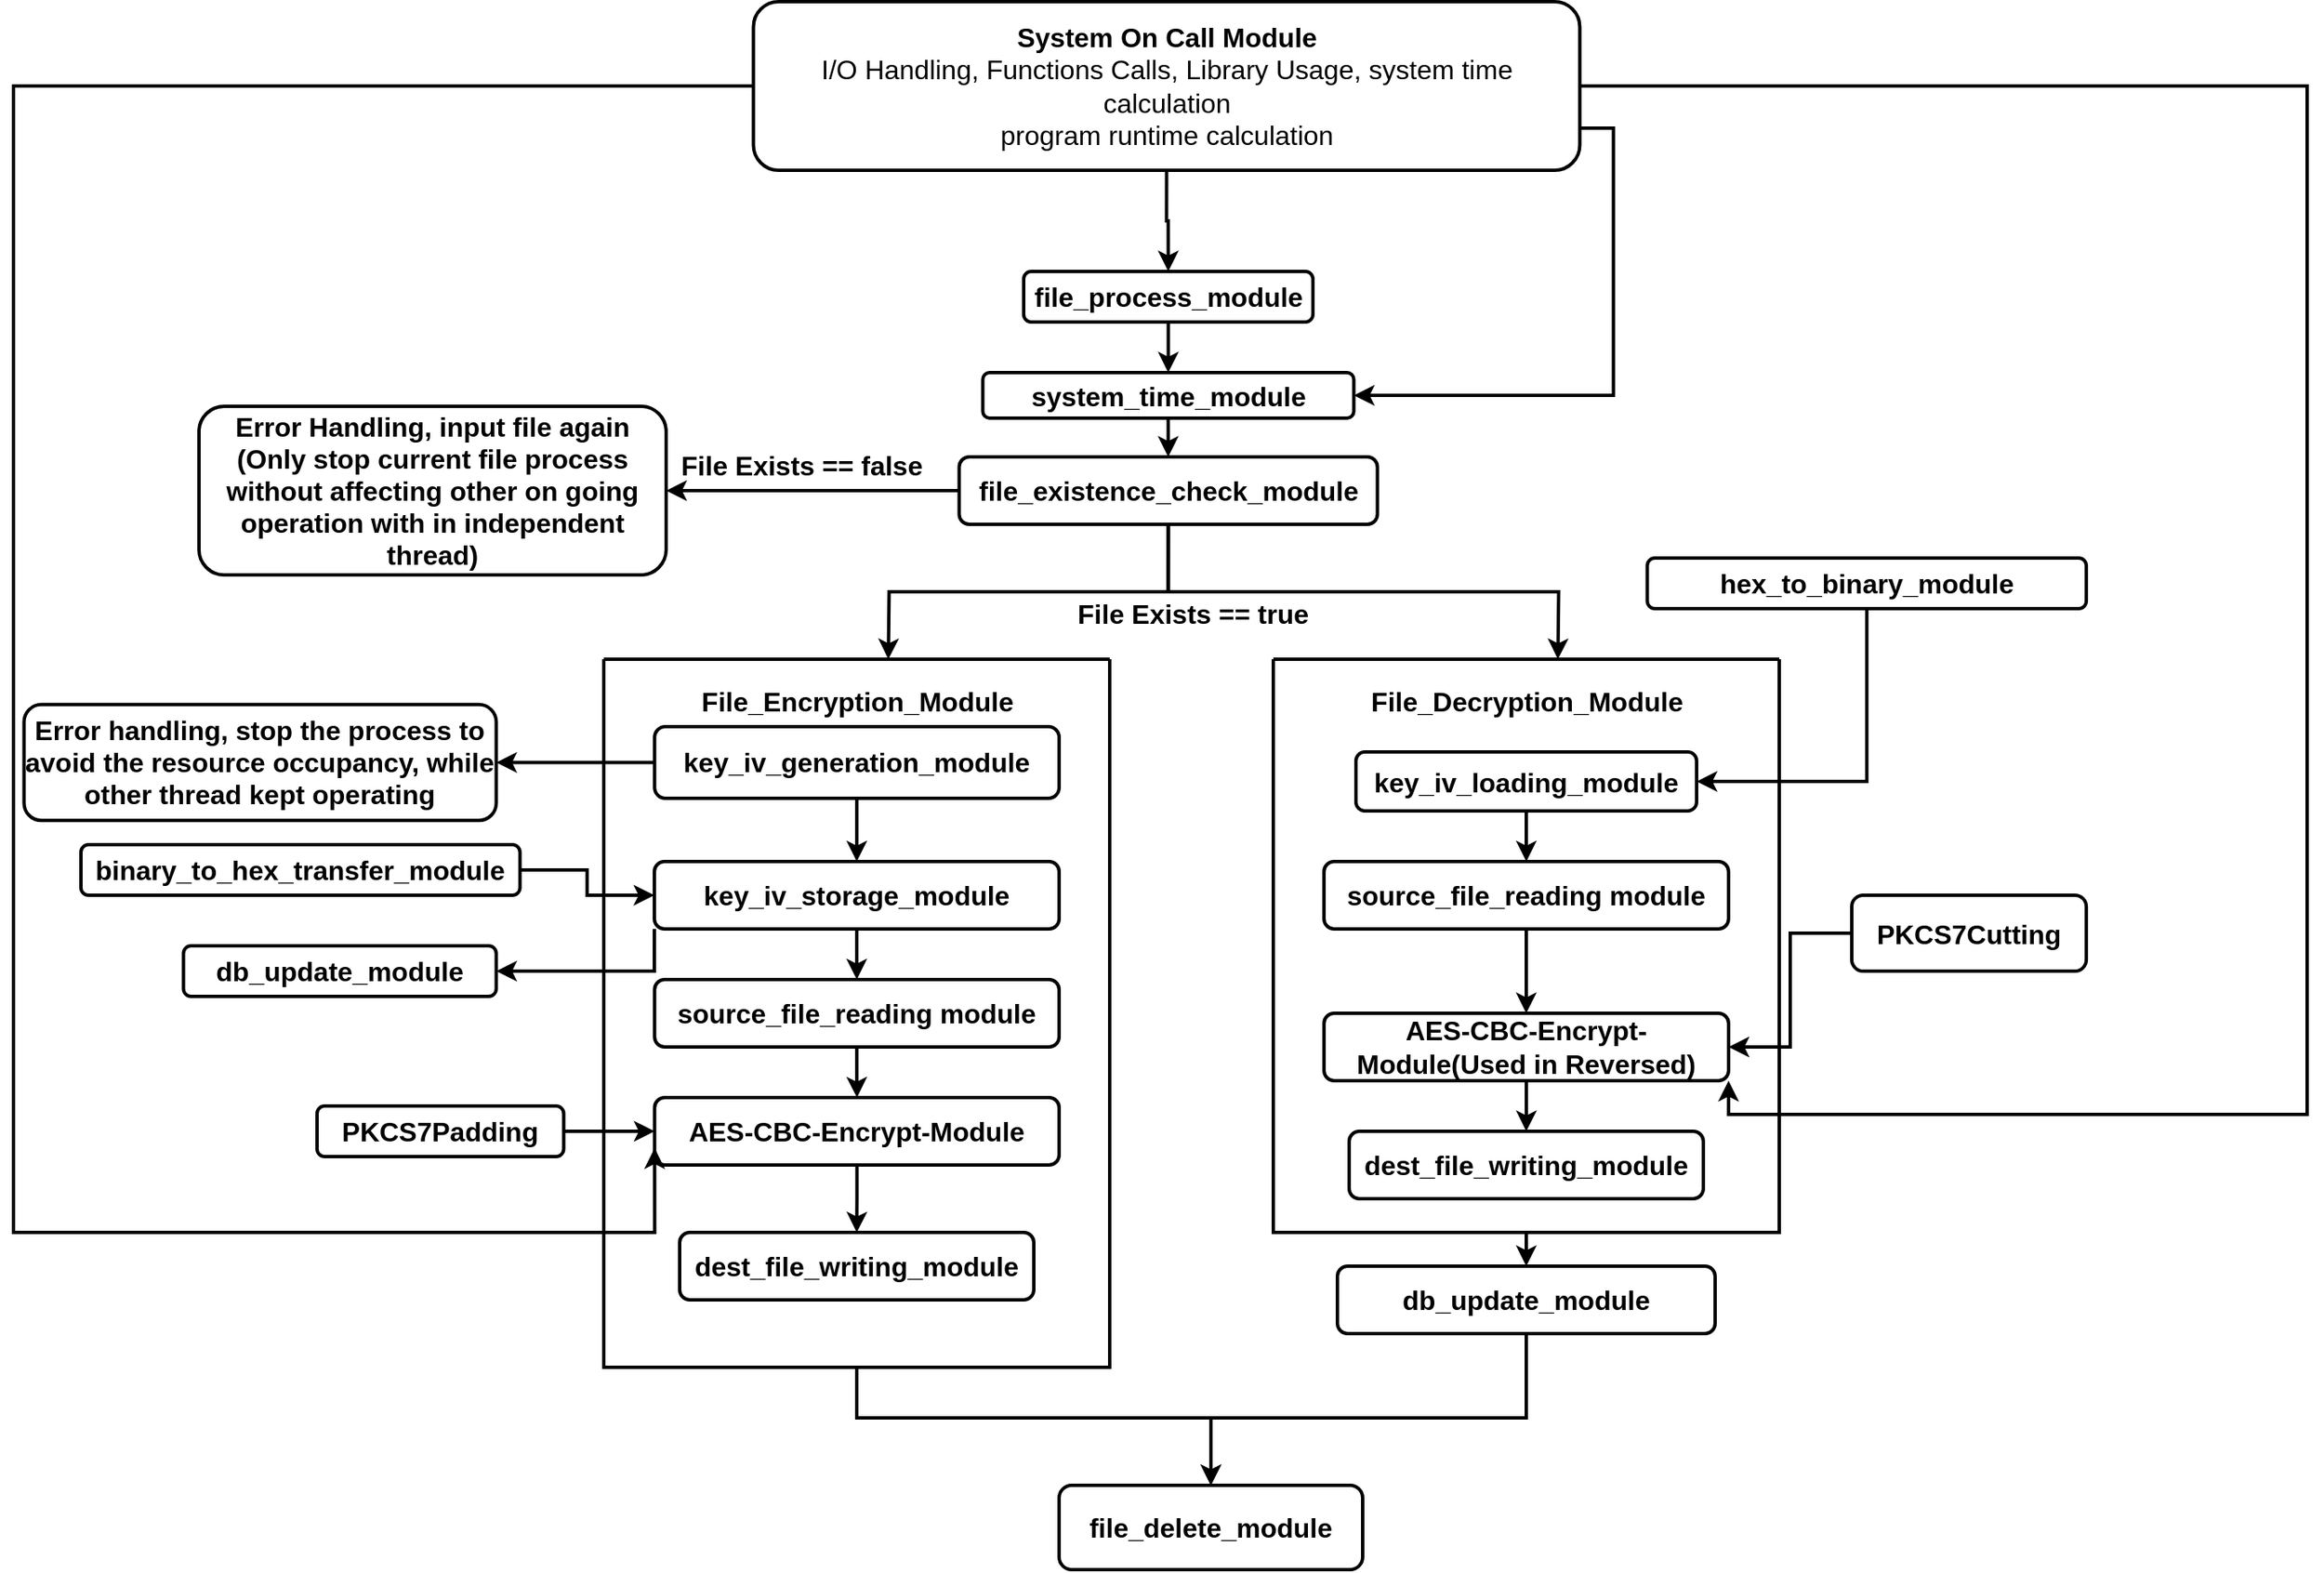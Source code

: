 <mxfile version="24.4.0" type="device">
  <diagram name="Page-1" id="SkiD1veTYQkA2GfiZyOJ">
    <mxGraphModel dx="3592" dy="998" grid="1" gridSize="10" guides="1" tooltips="1" connect="1" arrows="1" fold="1" page="1" pageScale="1" pageWidth="827" pageHeight="1169" math="0" shadow="0">
      <root>
        <mxCell id="0" />
        <mxCell id="1" parent="0" />
        <mxCell id="Aj4SEs11_BFHthxMdSN--43" style="edgeStyle=orthogonalEdgeStyle;rounded=0;orthogonalLoop=1;jettySize=auto;html=1;exitX=1;exitY=0.5;exitDx=0;exitDy=0;entryX=0;entryY=0.5;entryDx=0;entryDy=0;strokeWidth=2;" parent="1" source="Aj4SEs11_BFHthxMdSN--2" target="Aj4SEs11_BFHthxMdSN--5" edge="1">
          <mxGeometry relative="1" as="geometry" />
        </mxCell>
        <mxCell id="Aj4SEs11_BFHthxMdSN--2" value="binary_to_hex_transfer_module" style="rounded=1;whiteSpace=wrap;html=1;fontSize=16;fontStyle=1;strokeWidth=2;" parent="1" vertex="1">
          <mxGeometry x="-1040.0" y="640" width="260.32" height="30" as="geometry" />
        </mxCell>
        <mxCell id="Aj4SEs11_BFHthxMdSN--77" style="edgeStyle=orthogonalEdgeStyle;rounded=0;orthogonalLoop=1;jettySize=auto;html=1;exitX=0.5;exitY=1;exitDx=0;exitDy=0;entryX=0.5;entryY=0;entryDx=0;entryDy=0;strokeWidth=2;" parent="1" source="Aj4SEs11_BFHthxMdSN--9" target="Aj4SEs11_BFHthxMdSN--13" edge="1">
          <mxGeometry relative="1" as="geometry">
            <Array as="points">
              <mxPoint x="-183" y="980" />
              <mxPoint x="-370" y="980" />
            </Array>
          </mxGeometry>
        </mxCell>
        <mxCell id="Aj4SEs11_BFHthxMdSN--9" value="db_update_module" style="rounded=1;whiteSpace=wrap;html=1;fontSize=16;fontStyle=1;strokeWidth=2;" parent="1" vertex="1">
          <mxGeometry x="-294.97" y="890" width="223.94" height="40" as="geometry" />
        </mxCell>
        <mxCell id="Aj4SEs11_BFHthxMdSN--30" style="edgeStyle=orthogonalEdgeStyle;rounded=0;orthogonalLoop=1;jettySize=auto;html=1;entryX=1;entryY=0.5;entryDx=0;entryDy=0;fontSize=16;fontStyle=1;strokeWidth=2;" parent="1" source="Aj4SEs11_BFHthxMdSN--11" target="Aj4SEs11_BFHthxMdSN--31" edge="1">
          <mxGeometry relative="1" as="geometry">
            <mxPoint x="-591.26" y="450" as="targetPoint" />
          </mxGeometry>
        </mxCell>
        <mxCell id="Aj4SEs11_BFHthxMdSN--32" style="edgeStyle=orthogonalEdgeStyle;rounded=0;orthogonalLoop=1;jettySize=auto;html=1;exitX=0.5;exitY=1;exitDx=0;exitDy=0;entryX=0.5;entryY=0;entryDx=0;entryDy=0;fontSize=16;fontStyle=1;strokeWidth=2;" parent="1" source="Aj4SEs11_BFHthxMdSN--11" edge="1">
          <mxGeometry relative="1" as="geometry">
            <mxPoint x="-561.26" y="530" as="targetPoint" />
          </mxGeometry>
        </mxCell>
        <mxCell id="Aj4SEs11_BFHthxMdSN--60" style="edgeStyle=orthogonalEdgeStyle;rounded=0;orthogonalLoop=1;jettySize=auto;html=1;exitX=0.5;exitY=1;exitDx=0;exitDy=0;entryX=0.5;entryY=0;entryDx=0;entryDy=0;strokeWidth=2;" parent="1" source="Aj4SEs11_BFHthxMdSN--11" edge="1">
          <mxGeometry relative="1" as="geometry">
            <mxPoint x="-164.26" y="530" as="targetPoint" />
          </mxGeometry>
        </mxCell>
        <mxCell id="Aj4SEs11_BFHthxMdSN--11" value="file_existence_check_module" style="rounded=1;whiteSpace=wrap;html=1;fontSize=16;fontStyle=1;strokeWidth=2;" parent="1" vertex="1">
          <mxGeometry x="-519.26" y="410" width="248" height="40" as="geometry" />
        </mxCell>
        <mxCell id="Aj4SEs11_BFHthxMdSN--13" value="file_delete_module" style="rounded=1;whiteSpace=wrap;html=1;fontSize=16;fontStyle=1;strokeWidth=2;" parent="1" vertex="1">
          <mxGeometry x="-460" y="1020" width="180" height="50" as="geometry" />
        </mxCell>
        <mxCell id="Aj4SEs11_BFHthxMdSN--42" style="edgeStyle=orthogonalEdgeStyle;rounded=0;orthogonalLoop=1;jettySize=auto;html=1;exitX=1;exitY=0.5;exitDx=0;exitDy=0;entryX=0;entryY=0.5;entryDx=0;entryDy=0;strokeWidth=2;" parent="1" source="Aj4SEs11_BFHthxMdSN--14" target="Aj4SEs11_BFHthxMdSN--40" edge="1">
          <mxGeometry relative="1" as="geometry" />
        </mxCell>
        <mxCell id="Aj4SEs11_BFHthxMdSN--14" value="PKCS7Padding" style="rounded=1;whiteSpace=wrap;html=1;fontSize=16;fontStyle=1;strokeWidth=2;" parent="1" vertex="1">
          <mxGeometry x="-900" y="795" width="146.25" height="30" as="geometry" />
        </mxCell>
        <mxCell id="Aj4SEs11_BFHthxMdSN--71" style="edgeStyle=orthogonalEdgeStyle;rounded=0;orthogonalLoop=1;jettySize=auto;html=1;exitX=0;exitY=0.5;exitDx=0;exitDy=0;entryX=1;entryY=0.5;entryDx=0;entryDy=0;strokeWidth=2;" parent="1" source="Aj4SEs11_BFHthxMdSN--15" target="Aj4SEs11_BFHthxMdSN--67" edge="1">
          <mxGeometry relative="1" as="geometry" />
        </mxCell>
        <mxCell id="Aj4SEs11_BFHthxMdSN--15" value="PKCS7Cutting" style="rounded=1;whiteSpace=wrap;html=1;fontSize=16;fontStyle=1;strokeWidth=2;" parent="1" vertex="1">
          <mxGeometry x="10" y="670" width="139.06" height="45" as="geometry" />
        </mxCell>
        <mxCell id="Aj4SEs11_BFHthxMdSN--23" value="" style="edgeStyle=orthogonalEdgeStyle;rounded=0;orthogonalLoop=1;jettySize=auto;html=1;fontSize=16;fontStyle=1;strokeWidth=2;" parent="1" source="Aj4SEs11_BFHthxMdSN--20" target="Aj4SEs11_BFHthxMdSN--22" edge="1">
          <mxGeometry relative="1" as="geometry" />
        </mxCell>
        <mxCell id="Aj4SEs11_BFHthxMdSN--20" value="file_process_module" style="rounded=1;whiteSpace=wrap;html=1;fontSize=16;fontStyle=1;strokeWidth=2;" parent="1" vertex="1">
          <mxGeometry x="-481.01" y="300" width="171.5" height="30" as="geometry" />
        </mxCell>
        <mxCell id="Aj4SEs11_BFHthxMdSN--29" value="" style="edgeStyle=orthogonalEdgeStyle;rounded=0;orthogonalLoop=1;jettySize=auto;html=1;fontSize=16;fontStyle=1;strokeWidth=2;" parent="1" source="Aj4SEs11_BFHthxMdSN--22" target="Aj4SEs11_BFHthxMdSN--11" edge="1">
          <mxGeometry relative="1" as="geometry" />
        </mxCell>
        <mxCell id="Aj4SEs11_BFHthxMdSN--22" value="system_time_module" style="rounded=1;whiteSpace=wrap;html=1;fontSize=16;fontStyle=1;strokeWidth=2;" parent="1" vertex="1">
          <mxGeometry x="-505.26" y="360" width="220" height="27" as="geometry" />
        </mxCell>
        <mxCell id="Aj4SEs11_BFHthxMdSN--78" style="edgeStyle=orthogonalEdgeStyle;rounded=0;orthogonalLoop=1;jettySize=auto;html=1;exitX=0.5;exitY=1;exitDx=0;exitDy=0;entryX=0.5;entryY=0;entryDx=0;entryDy=0;strokeWidth=2;" parent="1" source="Aj4SEs11_BFHthxMdSN--26" target="Aj4SEs11_BFHthxMdSN--13" edge="1">
          <mxGeometry relative="1" as="geometry">
            <Array as="points">
              <mxPoint x="-580" y="980" />
              <mxPoint x="-370" y="980" />
            </Array>
          </mxGeometry>
        </mxCell>
        <mxCell id="Aj4SEs11_BFHthxMdSN--26" value="" style="swimlane;startSize=0;fontSize=16;fontStyle=1;strokeWidth=2;" parent="1" vertex="1">
          <mxGeometry x="-730" y="530" width="300" height="420" as="geometry" />
        </mxCell>
        <mxCell id="Aj4SEs11_BFHthxMdSN--35" value="" style="edgeStyle=orthogonalEdgeStyle;rounded=0;orthogonalLoop=1;jettySize=auto;html=1;strokeWidth=2;" parent="Aj4SEs11_BFHthxMdSN--26" source="Aj4SEs11_BFHthxMdSN--4" target="Aj4SEs11_BFHthxMdSN--5" edge="1">
          <mxGeometry relative="1" as="geometry" />
        </mxCell>
        <mxCell id="Aj4SEs11_BFHthxMdSN--4" value="key_iv_generation_module" style="rounded=1;whiteSpace=wrap;html=1;fontSize=16;fontStyle=1;strokeWidth=2;" parent="Aj4SEs11_BFHthxMdSN--26" vertex="1">
          <mxGeometry x="30.14" y="40" width="239.87" height="42.5" as="geometry" />
        </mxCell>
        <mxCell id="Aj4SEs11_BFHthxMdSN--39" value="" style="edgeStyle=orthogonalEdgeStyle;rounded=0;orthogonalLoop=1;jettySize=auto;html=1;strokeWidth=2;" parent="Aj4SEs11_BFHthxMdSN--26" source="Aj4SEs11_BFHthxMdSN--5" target="Aj4SEs11_BFHthxMdSN--7" edge="1">
          <mxGeometry relative="1" as="geometry" />
        </mxCell>
        <mxCell id="Aj4SEs11_BFHthxMdSN--5" value="key_iv_storage_module" style="rounded=1;whiteSpace=wrap;html=1;fontSize=16;fontStyle=1;strokeWidth=2;" parent="Aj4SEs11_BFHthxMdSN--26" vertex="1">
          <mxGeometry x="30.01" y="120" width="240" height="40" as="geometry" />
        </mxCell>
        <mxCell id="Aj4SEs11_BFHthxMdSN--34" value="File_Encryption_Module" style="text;html=1;align=center;verticalAlign=middle;resizable=0;points=[];autosize=1;strokeColor=none;fillColor=none;fontSize=16;fontStyle=1;strokeWidth=2;" parent="Aj4SEs11_BFHthxMdSN--26" vertex="1">
          <mxGeometry x="55.08" y="10" width="190" height="30" as="geometry" />
        </mxCell>
        <mxCell id="Aj4SEs11_BFHthxMdSN--41" value="" style="edgeStyle=orthogonalEdgeStyle;rounded=0;orthogonalLoop=1;jettySize=auto;html=1;strokeWidth=2;" parent="Aj4SEs11_BFHthxMdSN--26" source="Aj4SEs11_BFHthxMdSN--7" target="Aj4SEs11_BFHthxMdSN--40" edge="1">
          <mxGeometry relative="1" as="geometry" />
        </mxCell>
        <mxCell id="Aj4SEs11_BFHthxMdSN--7" value="source_file_reading module" style="rounded=1;whiteSpace=wrap;html=1;fontSize=16;fontStyle=1;strokeWidth=2;" parent="Aj4SEs11_BFHthxMdSN--26" vertex="1">
          <mxGeometry x="30.14" y="190" width="239.86" height="40" as="geometry" />
        </mxCell>
        <mxCell id="Aj4SEs11_BFHthxMdSN--44" value="" style="edgeStyle=orthogonalEdgeStyle;rounded=0;orthogonalLoop=1;jettySize=auto;html=1;strokeWidth=2;" parent="Aj4SEs11_BFHthxMdSN--26" source="Aj4SEs11_BFHthxMdSN--40" target="Aj4SEs11_BFHthxMdSN--10" edge="1">
          <mxGeometry relative="1" as="geometry" />
        </mxCell>
        <mxCell id="Aj4SEs11_BFHthxMdSN--40" value="AES-CBC-Encrypt-Module" style="rounded=1;whiteSpace=wrap;html=1;fontSize=16;fontStyle=1;strokeWidth=2;" parent="Aj4SEs11_BFHthxMdSN--26" vertex="1">
          <mxGeometry x="30.15" y="260" width="239.86" height="40" as="geometry" />
        </mxCell>
        <mxCell id="Aj4SEs11_BFHthxMdSN--10" value="dest_file_writing_module" style="rounded=1;whiteSpace=wrap;html=1;fontSize=16;fontStyle=1;strokeWidth=2;" parent="Aj4SEs11_BFHthxMdSN--26" vertex="1">
          <mxGeometry x="45" y="340" width="210" height="40" as="geometry" />
        </mxCell>
        <mxCell id="Aj4SEs11_BFHthxMdSN--31" value="Error Handling, input file again (Only stop current file process without affecting other on going operation with in independent thread)" style="rounded=1;whiteSpace=wrap;html=1;fontSize=16;fontStyle=1;strokeWidth=2;" parent="1" vertex="1">
          <mxGeometry x="-970.01" y="380" width="277" height="100" as="geometry" />
        </mxCell>
        <mxCell id="Aj4SEs11_BFHthxMdSN--36" value="&lt;b&gt;&lt;font style=&quot;font-size: 16px;&quot;&gt;File Exists == false&lt;/font&gt;&lt;/b&gt;" style="text;html=1;align=center;verticalAlign=middle;resizable=0;points=[];autosize=1;strokeColor=none;fillColor=none;strokeWidth=2;" parent="1" vertex="1">
          <mxGeometry x="-698.01" y="400" width="170" height="30" as="geometry" />
        </mxCell>
        <mxCell id="Aj4SEs11_BFHthxMdSN--37" value="&lt;b&gt;&lt;font style=&quot;font-size: 16px;&quot;&gt;File Exists == true&lt;/font&gt;&lt;/b&gt;" style="text;html=1;align=center;verticalAlign=middle;resizable=0;points=[];autosize=1;strokeColor=none;fillColor=none;strokeWidth=2;" parent="1" vertex="1">
          <mxGeometry x="-461.26" y="488" width="160" height="30" as="geometry" />
        </mxCell>
        <mxCell id="Aj4SEs11_BFHthxMdSN--46" value="Error handling, stop the process to avoid the resource occupancy, while other thread kept operating" style="rounded=1;whiteSpace=wrap;html=1;fontSize=16;fontStyle=1;strokeWidth=2;" parent="1" vertex="1">
          <mxGeometry x="-1073.75" y="556.88" width="280" height="68.75" as="geometry" />
        </mxCell>
        <mxCell id="Aj4SEs11_BFHthxMdSN--45" style="edgeStyle=orthogonalEdgeStyle;rounded=0;orthogonalLoop=1;jettySize=auto;html=1;exitX=0;exitY=0.5;exitDx=0;exitDy=0;entryX=1;entryY=0.5;entryDx=0;entryDy=0;strokeWidth=2;" parent="1" source="Aj4SEs11_BFHthxMdSN--4" target="Aj4SEs11_BFHthxMdSN--46" edge="1">
          <mxGeometry relative="1" as="geometry">
            <mxPoint x="-830" y="600" as="targetPoint" />
          </mxGeometry>
        </mxCell>
        <mxCell id="Aj4SEs11_BFHthxMdSN--72" style="edgeStyle=orthogonalEdgeStyle;rounded=0;orthogonalLoop=1;jettySize=auto;html=1;exitX=0.5;exitY=1;exitDx=0;exitDy=0;entryX=0.5;entryY=0;entryDx=0;entryDy=0;strokeWidth=2;" parent="1" source="Aj4SEs11_BFHthxMdSN--47" target="Aj4SEs11_BFHthxMdSN--9" edge="1">
          <mxGeometry relative="1" as="geometry" />
        </mxCell>
        <mxCell id="Aj4SEs11_BFHthxMdSN--47" value="" style="swimlane;startSize=0;fontSize=16;fontStyle=1;strokeWidth=2;" parent="1" vertex="1">
          <mxGeometry x="-333" y="530" width="300" height="340" as="geometry" />
        </mxCell>
        <mxCell id="Aj4SEs11_BFHthxMdSN--48" value="" style="edgeStyle=orthogonalEdgeStyle;rounded=0;orthogonalLoop=1;jettySize=auto;html=1;" parent="Aj4SEs11_BFHthxMdSN--47" edge="1">
          <mxGeometry relative="1" as="geometry">
            <mxPoint x="150" y="82.5" as="sourcePoint" />
          </mxGeometry>
        </mxCell>
        <mxCell id="Aj4SEs11_BFHthxMdSN--50" value="" style="edgeStyle=orthogonalEdgeStyle;rounded=0;orthogonalLoop=1;jettySize=auto;html=1;" parent="Aj4SEs11_BFHthxMdSN--47" edge="1">
          <mxGeometry relative="1" as="geometry">
            <mxPoint x="150" y="160" as="sourcePoint" />
          </mxGeometry>
        </mxCell>
        <mxCell id="Aj4SEs11_BFHthxMdSN--52" value="File_Decryption_Module" style="text;html=1;align=center;verticalAlign=middle;resizable=0;points=[];autosize=1;strokeColor=none;fillColor=none;fontSize=16;fontStyle=1;strokeWidth=2;" parent="Aj4SEs11_BFHthxMdSN--47" vertex="1">
          <mxGeometry x="55.01" y="10" width="190" height="30" as="geometry" />
        </mxCell>
        <mxCell id="Aj4SEs11_BFHthxMdSN--53" value="" style="edgeStyle=orthogonalEdgeStyle;rounded=0;orthogonalLoop=1;jettySize=auto;html=1;" parent="Aj4SEs11_BFHthxMdSN--47" edge="1">
          <mxGeometry relative="1" as="geometry">
            <mxPoint x="150" y="230" as="sourcePoint" />
          </mxGeometry>
        </mxCell>
        <mxCell id="Aj4SEs11_BFHthxMdSN--55" value="" style="edgeStyle=orthogonalEdgeStyle;rounded=0;orthogonalLoop=1;jettySize=auto;html=1;" parent="Aj4SEs11_BFHthxMdSN--47" edge="1">
          <mxGeometry relative="1" as="geometry">
            <mxPoint x="150.1" y="300" as="sourcePoint" />
          </mxGeometry>
        </mxCell>
        <mxCell id="Aj4SEs11_BFHthxMdSN--66" value="" style="edgeStyle=orthogonalEdgeStyle;rounded=0;orthogonalLoop=1;jettySize=auto;html=1;strokeWidth=2;" parent="Aj4SEs11_BFHthxMdSN--47" source="Aj4SEs11_BFHthxMdSN--61" target="Aj4SEs11_BFHthxMdSN--65" edge="1">
          <mxGeometry relative="1" as="geometry" />
        </mxCell>
        <mxCell id="Aj4SEs11_BFHthxMdSN--61" value="key_iv_loading_module" style="rounded=1;whiteSpace=wrap;html=1;fontSize=16;fontStyle=1;strokeWidth=2;" parent="Aj4SEs11_BFHthxMdSN--47" vertex="1">
          <mxGeometry x="49" y="55" width="201.99" height="35" as="geometry" />
        </mxCell>
        <mxCell id="Aj4SEs11_BFHthxMdSN--68" value="" style="edgeStyle=orthogonalEdgeStyle;rounded=0;orthogonalLoop=1;jettySize=auto;html=1;strokeWidth=2;" parent="Aj4SEs11_BFHthxMdSN--47" source="Aj4SEs11_BFHthxMdSN--65" target="Aj4SEs11_BFHthxMdSN--67" edge="1">
          <mxGeometry relative="1" as="geometry" />
        </mxCell>
        <mxCell id="Aj4SEs11_BFHthxMdSN--65" value="source_file_reading module" style="rounded=1;whiteSpace=wrap;html=1;fontSize=16;fontStyle=1;strokeWidth=2;" parent="Aj4SEs11_BFHthxMdSN--47" vertex="1">
          <mxGeometry x="30.06" y="120" width="239.86" height="40" as="geometry" />
        </mxCell>
        <mxCell id="Aj4SEs11_BFHthxMdSN--70" value="" style="edgeStyle=orthogonalEdgeStyle;rounded=0;orthogonalLoop=1;jettySize=auto;html=1;strokeWidth=2;" parent="Aj4SEs11_BFHthxMdSN--47" source="Aj4SEs11_BFHthxMdSN--67" target="Aj4SEs11_BFHthxMdSN--69" edge="1">
          <mxGeometry relative="1" as="geometry" />
        </mxCell>
        <mxCell id="Aj4SEs11_BFHthxMdSN--67" value="AES-CBC-Encrypt-Module(Used in Reversed)" style="rounded=1;whiteSpace=wrap;html=1;fontSize=16;fontStyle=1;strokeWidth=2;" parent="Aj4SEs11_BFHthxMdSN--47" vertex="1">
          <mxGeometry x="30.08" y="210" width="239.86" height="40" as="geometry" />
        </mxCell>
        <mxCell id="Aj4SEs11_BFHthxMdSN--69" value="dest_file_writing_module" style="rounded=1;whiteSpace=wrap;html=1;fontSize=16;fontStyle=1;strokeWidth=2;" parent="Aj4SEs11_BFHthxMdSN--47" vertex="1">
          <mxGeometry x="44.99" y="280" width="210" height="40" as="geometry" />
        </mxCell>
        <mxCell id="KOfjlDBCZBLj7wfUFF8J-6" style="edgeStyle=orthogonalEdgeStyle;rounded=0;orthogonalLoop=1;jettySize=auto;html=1;exitX=0.5;exitY=1;exitDx=0;exitDy=0;entryX=1;entryY=0.5;entryDx=0;entryDy=0;strokeWidth=2;" edge="1" parent="1" source="Aj4SEs11_BFHthxMdSN--62" target="Aj4SEs11_BFHthxMdSN--61">
          <mxGeometry relative="1" as="geometry" />
        </mxCell>
        <mxCell id="Aj4SEs11_BFHthxMdSN--62" value="hex_to_binary_module" style="rounded=1;whiteSpace=wrap;html=1;fontSize=16;fontStyle=1;strokeWidth=2;" parent="1" vertex="1">
          <mxGeometry x="-111.26" y="470" width="260.32" height="30" as="geometry" />
        </mxCell>
        <mxCell id="Aj4SEs11_BFHthxMdSN--74" value="db_update_module" style="rounded=1;whiteSpace=wrap;html=1;fontSize=16;fontStyle=1;strokeWidth=2;" parent="1" vertex="1">
          <mxGeometry x="-979.21" y="700" width="185.46" height="30" as="geometry" />
        </mxCell>
        <mxCell id="Aj4SEs11_BFHthxMdSN--76" style="edgeStyle=orthogonalEdgeStyle;rounded=0;orthogonalLoop=1;jettySize=auto;html=1;exitX=0;exitY=1;exitDx=0;exitDy=0;entryX=1;entryY=0.5;entryDx=0;entryDy=0;strokeWidth=2;" parent="1" source="Aj4SEs11_BFHthxMdSN--5" target="Aj4SEs11_BFHthxMdSN--74" edge="1">
          <mxGeometry relative="1" as="geometry" />
        </mxCell>
        <mxCell id="KOfjlDBCZBLj7wfUFF8J-2" style="edgeStyle=orthogonalEdgeStyle;rounded=0;orthogonalLoop=1;jettySize=auto;html=1;exitX=0.5;exitY=1;exitDx=0;exitDy=0;entryX=0.5;entryY=0;entryDx=0;entryDy=0;strokeWidth=2;" edge="1" parent="1" source="KOfjlDBCZBLj7wfUFF8J-1" target="Aj4SEs11_BFHthxMdSN--20">
          <mxGeometry relative="1" as="geometry" />
        </mxCell>
        <mxCell id="KOfjlDBCZBLj7wfUFF8J-3" style="edgeStyle=orthogonalEdgeStyle;rounded=0;orthogonalLoop=1;jettySize=auto;html=1;exitX=0;exitY=0.5;exitDx=0;exitDy=0;entryX=0;entryY=0.75;entryDx=0;entryDy=0;strokeWidth=2;" edge="1" parent="1" source="KOfjlDBCZBLj7wfUFF8J-1" target="Aj4SEs11_BFHthxMdSN--40">
          <mxGeometry relative="1" as="geometry">
            <Array as="points">
              <mxPoint x="-1080" y="190" />
              <mxPoint x="-1080" y="870" />
              <mxPoint x="-700" y="870" />
            </Array>
          </mxGeometry>
        </mxCell>
        <mxCell id="KOfjlDBCZBLj7wfUFF8J-5" style="edgeStyle=orthogonalEdgeStyle;rounded=0;orthogonalLoop=1;jettySize=auto;html=1;exitX=1;exitY=0.5;exitDx=0;exitDy=0;entryX=1;entryY=1;entryDx=0;entryDy=0;strokeWidth=2;" edge="1" parent="1" source="KOfjlDBCZBLj7wfUFF8J-1" target="Aj4SEs11_BFHthxMdSN--67">
          <mxGeometry relative="1" as="geometry">
            <Array as="points">
              <mxPoint x="280" y="190" />
              <mxPoint x="280" y="800" />
              <mxPoint x="-63" y="800" />
            </Array>
          </mxGeometry>
        </mxCell>
        <mxCell id="KOfjlDBCZBLj7wfUFF8J-7" style="edgeStyle=orthogonalEdgeStyle;rounded=0;orthogonalLoop=1;jettySize=auto;html=1;exitX=1;exitY=0.75;exitDx=0;exitDy=0;entryX=1;entryY=0.5;entryDx=0;entryDy=0;strokeWidth=2;" edge="1" parent="1" source="KOfjlDBCZBLj7wfUFF8J-1" target="Aj4SEs11_BFHthxMdSN--22">
          <mxGeometry relative="1" as="geometry" />
        </mxCell>
        <mxCell id="KOfjlDBCZBLj7wfUFF8J-1" value="System On Call Module&lt;div&gt;&lt;span style=&quot;font-weight: normal;&quot;&gt;I/O Handling,&amp;nbsp;&lt;/span&gt;&lt;span style=&quot;font-weight: normal; background-color: initial;&quot;&gt;Functions Calls,&amp;nbsp;&lt;/span&gt;&lt;span style=&quot;font-weight: normal; background-color: initial;&quot;&gt;Library Usage, system time calculation&lt;/span&gt;&lt;/div&gt;&lt;div&gt;&lt;span style=&quot;font-weight: normal; background-color: initial;&quot;&gt;program runtime calculation&lt;/span&gt;&lt;/div&gt;" style="rounded=1;whiteSpace=wrap;html=1;fontSize=16;fontStyle=1;strokeWidth=2;" vertex="1" parent="1">
          <mxGeometry x="-641.26" y="140" width="490" height="100" as="geometry" />
        </mxCell>
      </root>
    </mxGraphModel>
  </diagram>
</mxfile>
